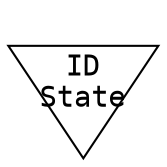 digraph G{
    graph [fontname = "Courier"];
    node [fontname = "Courier",fixedsize = true,width = 1,height = 1];
    edge [fontname = "Courier"];
    labelloc="t";
    fontsize=35;
    0[label="ID\nState",shape=invtriangle];
}